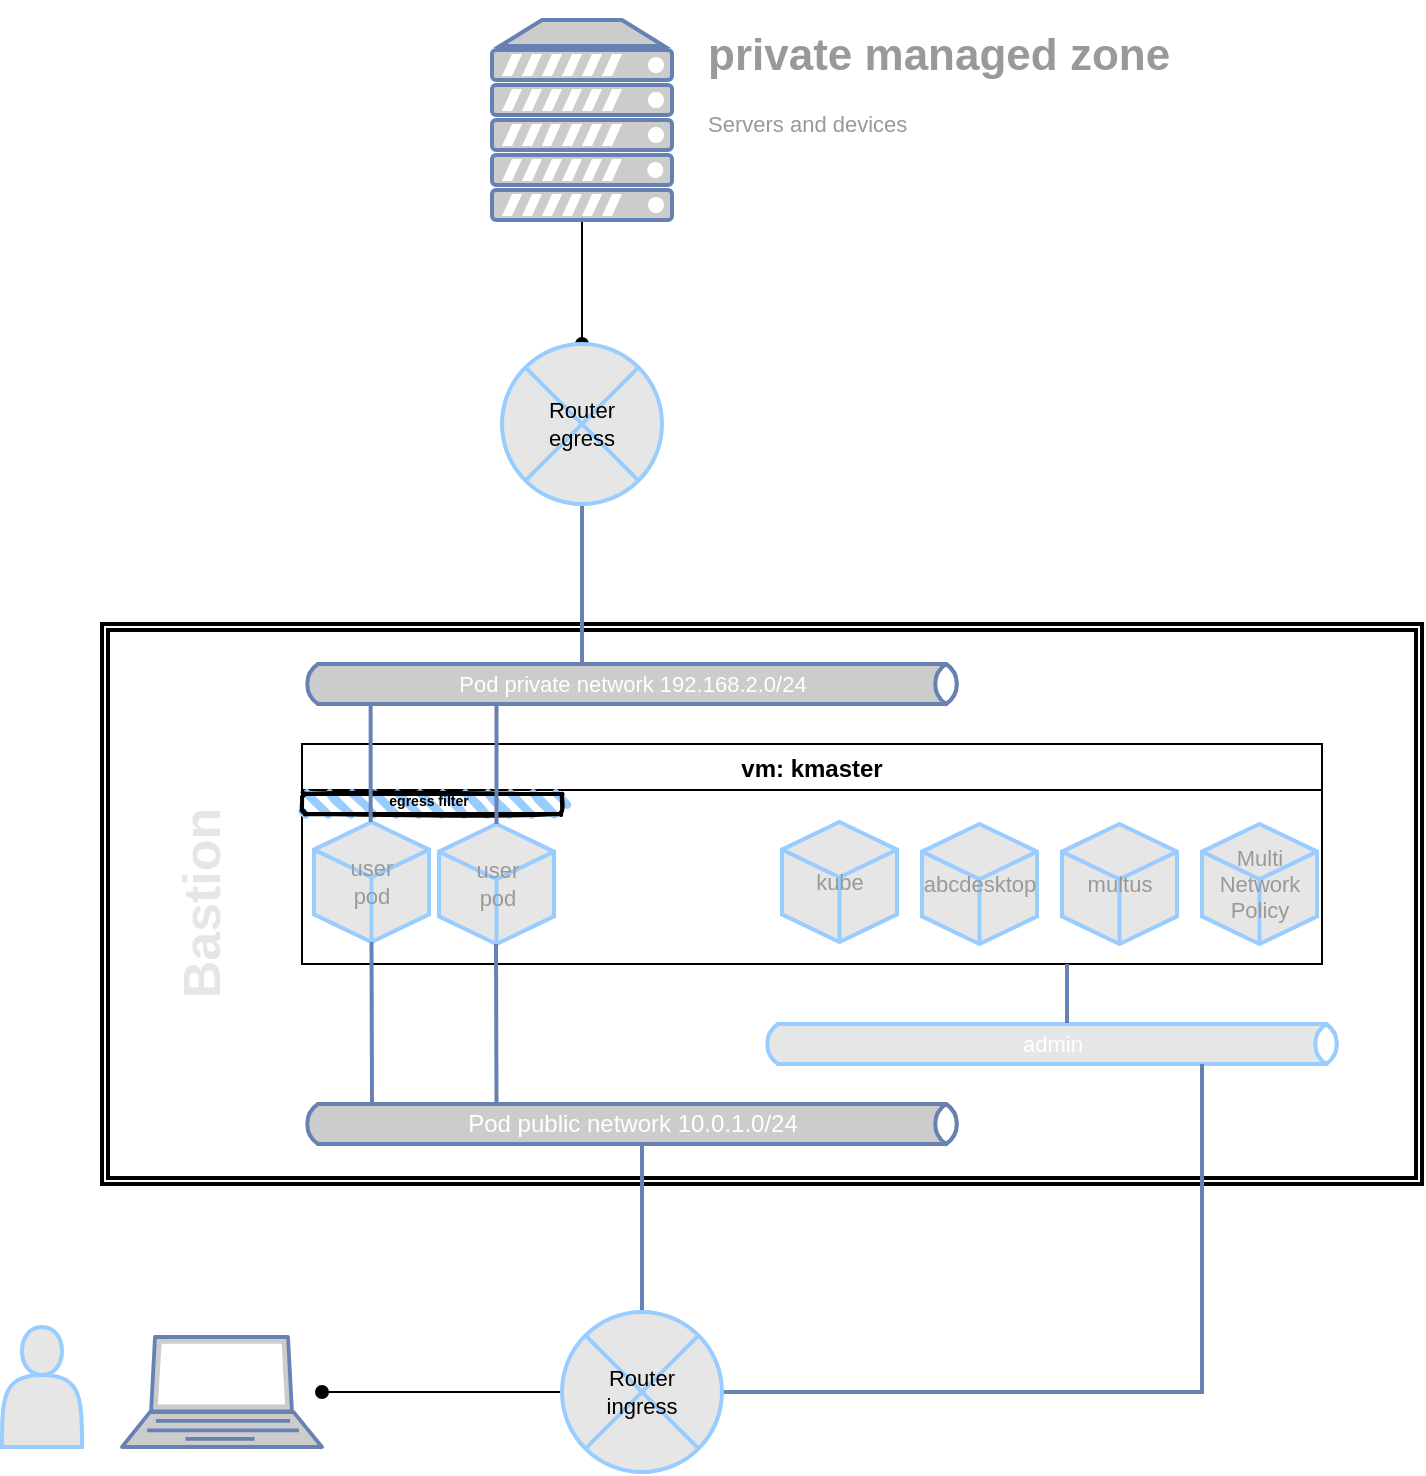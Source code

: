 <mxfile version="16.5.2" type="github">
  <diagram name="Page-1" id="d66fe2ae-3e9f-cf2f-6d29-e24063ad5d60">
    <mxGraphModel dx="818" dy="474" grid="1" gridSize="10" guides="1" tooltips="1" connect="1" arrows="1" fold="1" page="1" pageScale="1" pageWidth="1100" pageHeight="850" background="none" math="0" shadow="0">
      <root>
        <mxCell id="0" />
        <mxCell id="1" parent="0" />
        <mxCell id="f_uY9774yYIRmmSltkE9-53" value="" style="shape=ext;double=1;rounded=0;whiteSpace=wrap;html=1;fontSize=11;strokeWidth=2;fillColor=none;" parent="1" vertex="1">
          <mxGeometry x="90" y="340" width="660" height="280" as="geometry" />
        </mxCell>
        <mxCell id="f_uY9774yYIRmmSltkE9-26" value="admin" style="html=1;fillColor=#E6E6E6;strokeColor=#99CCFF;gradientColor=none;gradientDirection=north;strokeWidth=2;shape=mxgraph.networks.bus;gradientColor=none;gradientDirection=north;fontColor=#ffffff;perimeter=backbonePerimeter;backboneSize=20;fontSize=11;" parent="1" vertex="1">
          <mxGeometry x="420" y="540" width="290" height="20" as="geometry" />
        </mxCell>
        <mxCell id="f_uY9774yYIRmmSltkE9-2" value="vm: kmaster" style="swimlane;" parent="1" vertex="1">
          <mxGeometry x="190" y="400" width="510" height="110" as="geometry" />
        </mxCell>
        <mxCell id="f_uY9774yYIRmmSltkE9-49" value="&lt;font color=&quot;#999999&quot;&gt;user&lt;br&gt;pod&lt;/font&gt;" style="html=1;whiteSpace=wrap;shape=isoCube2;backgroundOutline=1;isoAngle=15;fontSize=11;strokeColor=#99CCFF;strokeWidth=2;fillColor=#E6E6E6;" parent="f_uY9774yYIRmmSltkE9-2" vertex="1">
          <mxGeometry x="6" y="39" width="57.5" height="60" as="geometry" />
        </mxCell>
        <mxCell id="f_uY9774yYIRmmSltkE9-50" value="&lt;font color=&quot;#999999&quot;&gt;user&lt;br&gt;pod&lt;/font&gt;" style="html=1;whiteSpace=wrap;shape=isoCube2;backgroundOutline=1;isoAngle=15;fontSize=11;strokeColor=#99CCFF;strokeWidth=2;fillColor=#E6E6E6;" parent="f_uY9774yYIRmmSltkE9-2" vertex="1">
          <mxGeometry x="68.5" y="40" width="57.5" height="60" as="geometry" />
        </mxCell>
        <mxCell id="f_uY9774yYIRmmSltkE9-62" value="&lt;blockquote&gt;&lt;br&gt;&lt;/blockquote&gt;" style="rounded=1;whiteSpace=wrap;html=1;strokeWidth=2;fillWeight=4;hachureGap=8;hachureAngle=45;fillColor=#99CCFF;sketch=1;fontSize=26;fontColor=#E6E6E6;" parent="f_uY9774yYIRmmSltkE9-2" vertex="1">
          <mxGeometry y="25" width="130" height="10" as="geometry" />
        </mxCell>
        <mxCell id="f_uY9774yYIRmmSltkE9-65" value="&lt;span style=&quot;font-family: &amp;#34;helvetica&amp;#34;&quot;&gt;&lt;font style=&quot;font-size: 7px&quot;&gt;&lt;b&gt;egress filter&lt;/b&gt;&lt;/font&gt;&lt;/span&gt;" style="rounded=0;whiteSpace=wrap;html=1;fontFamily=Courier New;fontSize=10;strokeWidth=2;fillColor=none;strokeColor=none;gradientColor=none;" parent="f_uY9774yYIRmmSltkE9-2" vertex="1">
          <mxGeometry x="40.5" y="23" width="45" height="10" as="geometry" />
        </mxCell>
        <mxCell id="f_uY9774yYIRmmSltkE9-51" value="&lt;font color=&quot;#999999&quot;&gt;kube&lt;/font&gt;" style="html=1;whiteSpace=wrap;shape=isoCube2;backgroundOutline=1;isoAngle=15;fontSize=11;strokeColor=#99CCFF;strokeWidth=2;fillColor=#E6E6E6;" parent="f_uY9774yYIRmmSltkE9-2" vertex="1">
          <mxGeometry x="240" y="39" width="57.5" height="60" as="geometry" />
        </mxCell>
        <mxCell id="2lL8EsQj3NfShiJtFfdX-5" value="" style="strokeColor=#6881B3;edgeStyle=none;rounded=0;endArrow=none;html=1;strokeWidth=2;fontSize=11;exitX=0.5;exitY=0;exitDx=0;exitDy=0;exitPerimeter=0;" edge="1" parent="f_uY9774yYIRmmSltkE9-2">
          <mxGeometry relative="1" as="geometry">
            <mxPoint x="34.32" y="39" as="sourcePoint" />
            <mxPoint x="34.32" y="-21.739" as="targetPoint" />
          </mxGeometry>
        </mxCell>
        <mxCell id="f_uY9774yYIRmmSltkE9-7" value="Pod public network&amp;nbsp;10.0.1.0/24" style="html=1;fillColor=#CCCCCC;strokeColor=#6881B3;gradientColor=none;gradientDirection=north;strokeWidth=2;shape=mxgraph.networks.bus;gradientColor=none;gradientDirection=north;fontColor=#ffffff;perimeter=backbonePerimeter;backboneSize=20;" parent="1" vertex="1">
          <mxGeometry x="190" y="560" width="330" height="60" as="geometry" />
        </mxCell>
        <mxCell id="f_uY9774yYIRmmSltkE9-8" value="" style="strokeColor=#6881B3;edgeStyle=none;rounded=0;endArrow=none;html=1;strokeWidth=2;exitX=0.5;exitY=1;exitDx=0;exitDy=0;exitPerimeter=0;" parent="1" edge="1" source="f_uY9774yYIRmmSltkE9-49">
          <mxGeometry relative="1" as="geometry">
            <mxPoint x="229" y="510" as="sourcePoint" />
            <mxPoint x="225" y="580" as="targetPoint" />
          </mxGeometry>
        </mxCell>
        <mxCell id="f_uY9774yYIRmmSltkE9-14" value="" style="strokeColor=#6881B3;edgeStyle=none;rounded=0;endArrow=none;html=1;strokeWidth=2;exitX=0.5;exitY=0;exitDx=0;exitDy=0;" parent="1" source="f_uY9774yYIRmmSltkE9-36" target="f_uY9774yYIRmmSltkE9-7" edge="1">
          <mxGeometry relative="1" as="geometry">
            <mxPoint x="350" y="700" as="sourcePoint" />
          </mxGeometry>
        </mxCell>
        <mxCell id="f_uY9774yYIRmmSltkE9-16" value="Pod private network&amp;nbsp;192.168.2.0/24" style="html=1;fillColor=#CCCCCC;strokeColor=#6881B3;gradientColor=none;gradientDirection=north;strokeWidth=2;shape=mxgraph.networks.bus;gradientColor=none;gradientDirection=north;fontColor=#ffffff;perimeter=backbonePerimeter;backboneSize=20;fontSize=11;" parent="1" vertex="1">
          <mxGeometry x="190" y="360" width="330" height="20" as="geometry" />
        </mxCell>
        <mxCell id="f_uY9774yYIRmmSltkE9-17" value="" style="strokeColor=#6881B3;edgeStyle=none;rounded=0;endArrow=none;html=1;strokeWidth=2;fontSize=11;exitX=0.5;exitY=1;exitDx=0;exitDy=0;" parent="1" source="f_uY9774yYIRmmSltkE9-54" target="f_uY9774yYIRmmSltkE9-16" edge="1">
          <mxGeometry relative="1" as="geometry">
            <mxPoint x="260" y="280" as="sourcePoint" />
          </mxGeometry>
        </mxCell>
        <mxCell id="f_uY9774yYIRmmSltkE9-21" value="" style="strokeColor=#6881B3;edgeStyle=none;rounded=0;endArrow=none;html=1;strokeWidth=2;fontSize=11;exitX=0.5;exitY=0;exitDx=0;exitDy=0;exitPerimeter=0;" parent="1" source="f_uY9774yYIRmmSltkE9-50" target="f_uY9774yYIRmmSltkE9-16" edge="1">
          <mxGeometry relative="1" as="geometry">
            <mxPoint x="420" y="400" as="sourcePoint" />
          </mxGeometry>
        </mxCell>
        <mxCell id="f_uY9774yYIRmmSltkE9-27" value="" style="strokeColor=#6881B3;edgeStyle=none;rounded=0;endArrow=none;html=1;strokeWidth=2;fontSize=11;exitX=0.75;exitY=1;exitDx=0;exitDy=0;" parent="1" source="f_uY9774yYIRmmSltkE9-2" target="f_uY9774yYIRmmSltkE9-26" edge="1">
          <mxGeometry relative="1" as="geometry">
            <mxPoint x="320" y="490" as="sourcePoint" />
          </mxGeometry>
        </mxCell>
        <mxCell id="f_uY9774yYIRmmSltkE9-32" value="" style="strokeColor=#6881B3;edgeStyle=none;rounded=0;endArrow=none;html=1;strokeWidth=2;fontSize=11;exitX=1;exitY=0.5;exitDx=0;exitDy=0;" parent="1" source="f_uY9774yYIRmmSltkE9-36" target="f_uY9774yYIRmmSltkE9-26" edge="1">
          <mxGeometry relative="1" as="geometry">
            <mxPoint x="600" y="700" as="sourcePoint" />
            <Array as="points">
              <mxPoint x="640" y="724" />
            </Array>
          </mxGeometry>
        </mxCell>
        <mxCell id="f_uY9774yYIRmmSltkE9-44" value="" style="edgeStyle=orthogonalEdgeStyle;rounded=0;orthogonalLoop=1;jettySize=auto;html=1;fontSize=11;endArrow=oval;endFill=1;" parent="1" source="f_uY9774yYIRmmSltkE9-36" target="f_uY9774yYIRmmSltkE9-41" edge="1">
          <mxGeometry relative="1" as="geometry" />
        </mxCell>
        <mxCell id="f_uY9774yYIRmmSltkE9-36" value="Router&lt;br&gt;ingress" style="shape=sumEllipse;perimeter=ellipsePerimeter;whiteSpace=wrap;html=1;backgroundOutline=1;fontSize=11;strokeColor=#99CCFF;strokeWidth=2;fillColor=#E6E6E6;" parent="1" vertex="1">
          <mxGeometry x="320" y="684" width="80" height="80" as="geometry" />
        </mxCell>
        <mxCell id="f_uY9774yYIRmmSltkE9-39" value="" style="shape=actor;whiteSpace=wrap;html=1;fontSize=11;strokeColor=#99CCFF;strokeWidth=2;fillColor=#E6E6E6;" parent="1" vertex="1">
          <mxGeometry x="40" y="691.5" width="40" height="60" as="geometry" />
        </mxCell>
        <mxCell id="f_uY9774yYIRmmSltkE9-40" style="edgeStyle=orthogonalEdgeStyle;rounded=0;orthogonalLoop=1;jettySize=auto;html=1;exitX=0.5;exitY=1;exitDx=0;exitDy=0;fontSize=11;" parent="1" source="f_uY9774yYIRmmSltkE9-39" target="f_uY9774yYIRmmSltkE9-39" edge="1">
          <mxGeometry relative="1" as="geometry" />
        </mxCell>
        <mxCell id="f_uY9774yYIRmmSltkE9-41" value="" style="fontColor=#0066CC;verticalAlign=top;verticalLabelPosition=bottom;labelPosition=center;align=center;html=1;outlineConnect=0;fillColor=#CCCCCC;strokeColor=#6881B3;gradientColor=none;gradientDirection=north;strokeWidth=2;shape=mxgraph.networks.laptop;fontSize=11;" parent="1" vertex="1">
          <mxGeometry x="100" y="696.5" width="100" height="55" as="geometry" />
        </mxCell>
        <mxCell id="f_uY9774yYIRmmSltkE9-56" value="" style="edgeStyle=orthogonalEdgeStyle;rounded=0;orthogonalLoop=1;jettySize=auto;html=1;fontSize=11;fontColor=#999999;endArrow=oval;endFill=1;" parent="1" source="f_uY9774yYIRmmSltkE9-42" target="f_uY9774yYIRmmSltkE9-54" edge="1">
          <mxGeometry relative="1" as="geometry" />
        </mxCell>
        <mxCell id="f_uY9774yYIRmmSltkE9-42" value="" style="fontColor=#0066CC;verticalAlign=top;verticalLabelPosition=bottom;labelPosition=center;align=center;html=1;outlineConnect=0;fillColor=#CCCCCC;strokeColor=#6881B3;gradientColor=none;gradientDirection=north;strokeWidth=2;shape=mxgraph.networks.server;fontSize=11;" parent="1" vertex="1">
          <mxGeometry x="285" y="38" width="90" height="100" as="geometry" />
        </mxCell>
        <mxCell id="f_uY9774yYIRmmSltkE9-54" value="Router&lt;br&gt;egress" style="shape=sumEllipse;perimeter=ellipsePerimeter;whiteSpace=wrap;html=1;backgroundOutline=1;fontSize=11;strokeColor=#99CCFF;strokeWidth=2;fillColor=#E6E6E6;" parent="1" vertex="1">
          <mxGeometry x="290" y="200" width="80" height="80" as="geometry" />
        </mxCell>
        <mxCell id="f_uY9774yYIRmmSltkE9-58" value="&lt;h1&gt;private managed zone&lt;/h1&gt;&lt;p&gt;Servers and devices&lt;/p&gt;" style="text;html=1;strokeColor=none;fillColor=none;spacing=5;spacingTop=-20;whiteSpace=wrap;overflow=hidden;rounded=0;fontSize=11;fontColor=#999999;" parent="1" vertex="1">
          <mxGeometry x="387.5" y="38" width="312.5" height="120" as="geometry" />
        </mxCell>
        <mxCell id="f_uY9774yYIRmmSltkE9-61" value="&lt;font style=&quot;font-size: 26px&quot;&gt;Bastion&lt;/font&gt;" style="text;strokeColor=none;fillColor=none;html=1;fontSize=24;fontStyle=1;verticalAlign=middle;align=center;fontColor=#E6E6E6;rotation=-90;" parent="1" vertex="1">
          <mxGeometry x="20" y="460" width="240" height="40" as="geometry" />
        </mxCell>
        <mxCell id="2lL8EsQj3NfShiJtFfdX-2" value="&lt;font color=&quot;#999999&quot;&gt;abcdesktop&lt;/font&gt;" style="html=1;whiteSpace=wrap;shape=isoCube2;backgroundOutline=1;isoAngle=15;fontSize=11;strokeColor=#99CCFF;strokeWidth=2;fillColor=#E6E6E6;" vertex="1" parent="1">
          <mxGeometry x="500" y="440" width="57.5" height="60" as="geometry" />
        </mxCell>
        <mxCell id="2lL8EsQj3NfShiJtFfdX-3" value="&lt;font color=&quot;#999999&quot;&gt;multus&lt;/font&gt;" style="html=1;whiteSpace=wrap;shape=isoCube2;backgroundOutline=1;isoAngle=15;fontSize=11;strokeColor=#99CCFF;strokeWidth=2;fillColor=#E6E6E6;" vertex="1" parent="1">
          <mxGeometry x="570" y="440" width="57.5" height="60" as="geometry" />
        </mxCell>
        <mxCell id="2lL8EsQj3NfShiJtFfdX-4" value="&lt;font color=&quot;#999999&quot;&gt;Multi&lt;br&gt;Network&lt;br&gt;Policy&lt;/font&gt;" style="html=1;whiteSpace=wrap;shape=isoCube2;backgroundOutline=1;isoAngle=15;fontSize=11;strokeColor=#99CCFF;strokeWidth=2;fillColor=#E6E6E6;" vertex="1" parent="1">
          <mxGeometry x="640" y="440" width="57.5" height="60" as="geometry" />
        </mxCell>
        <mxCell id="2lL8EsQj3NfShiJtFfdX-7" value="" style="strokeColor=#6881B3;edgeStyle=none;rounded=0;endArrow=none;html=1;strokeWidth=2;exitX=0.5;exitY=1;exitDx=0;exitDy=0;exitPerimeter=0;" edge="1" parent="1">
          <mxGeometry relative="1" as="geometry">
            <mxPoint x="287" y="500.0" as="sourcePoint" />
            <mxPoint x="287.25" y="581" as="targetPoint" />
          </mxGeometry>
        </mxCell>
      </root>
    </mxGraphModel>
  </diagram>
</mxfile>
